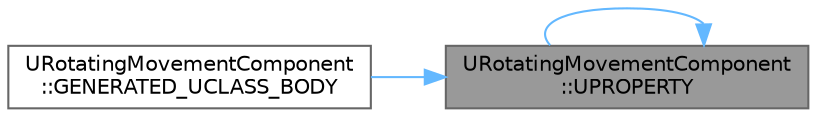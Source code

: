 digraph "URotatingMovementComponent::UPROPERTY"
{
 // INTERACTIVE_SVG=YES
 // LATEX_PDF_SIZE
  bgcolor="transparent";
  edge [fontname=Helvetica,fontsize=10,labelfontname=Helvetica,labelfontsize=10];
  node [fontname=Helvetica,fontsize=10,shape=box,height=0.2,width=0.4];
  rankdir="RL";
  Node1 [id="Node000001",label="URotatingMovementComponent\l::UPROPERTY",height=0.2,width=0.4,color="gray40", fillcolor="grey60", style="filled", fontcolor="black",tooltip="Translation of pivot point around which we rotate, relative to current rotation."];
  Node1 -> Node2 [id="edge1_Node000001_Node000002",dir="back",color="steelblue1",style="solid",tooltip=" "];
  Node2 [id="Node000002",label="URotatingMovementComponent\l::GENERATED_UCLASS_BODY",height=0.2,width=0.4,color="grey40", fillcolor="white", style="filled",URL="$de/d0d/classURotatingMovementComponent.html#a52bc5d19ec871ce30077e3cf260a0e8b",tooltip="How fast to update roll/pitch/yaw of the component we update."];
  Node1 -> Node1 [id="edge2_Node000001_Node000001",dir="back",color="steelblue1",style="solid",tooltip=" "];
}
